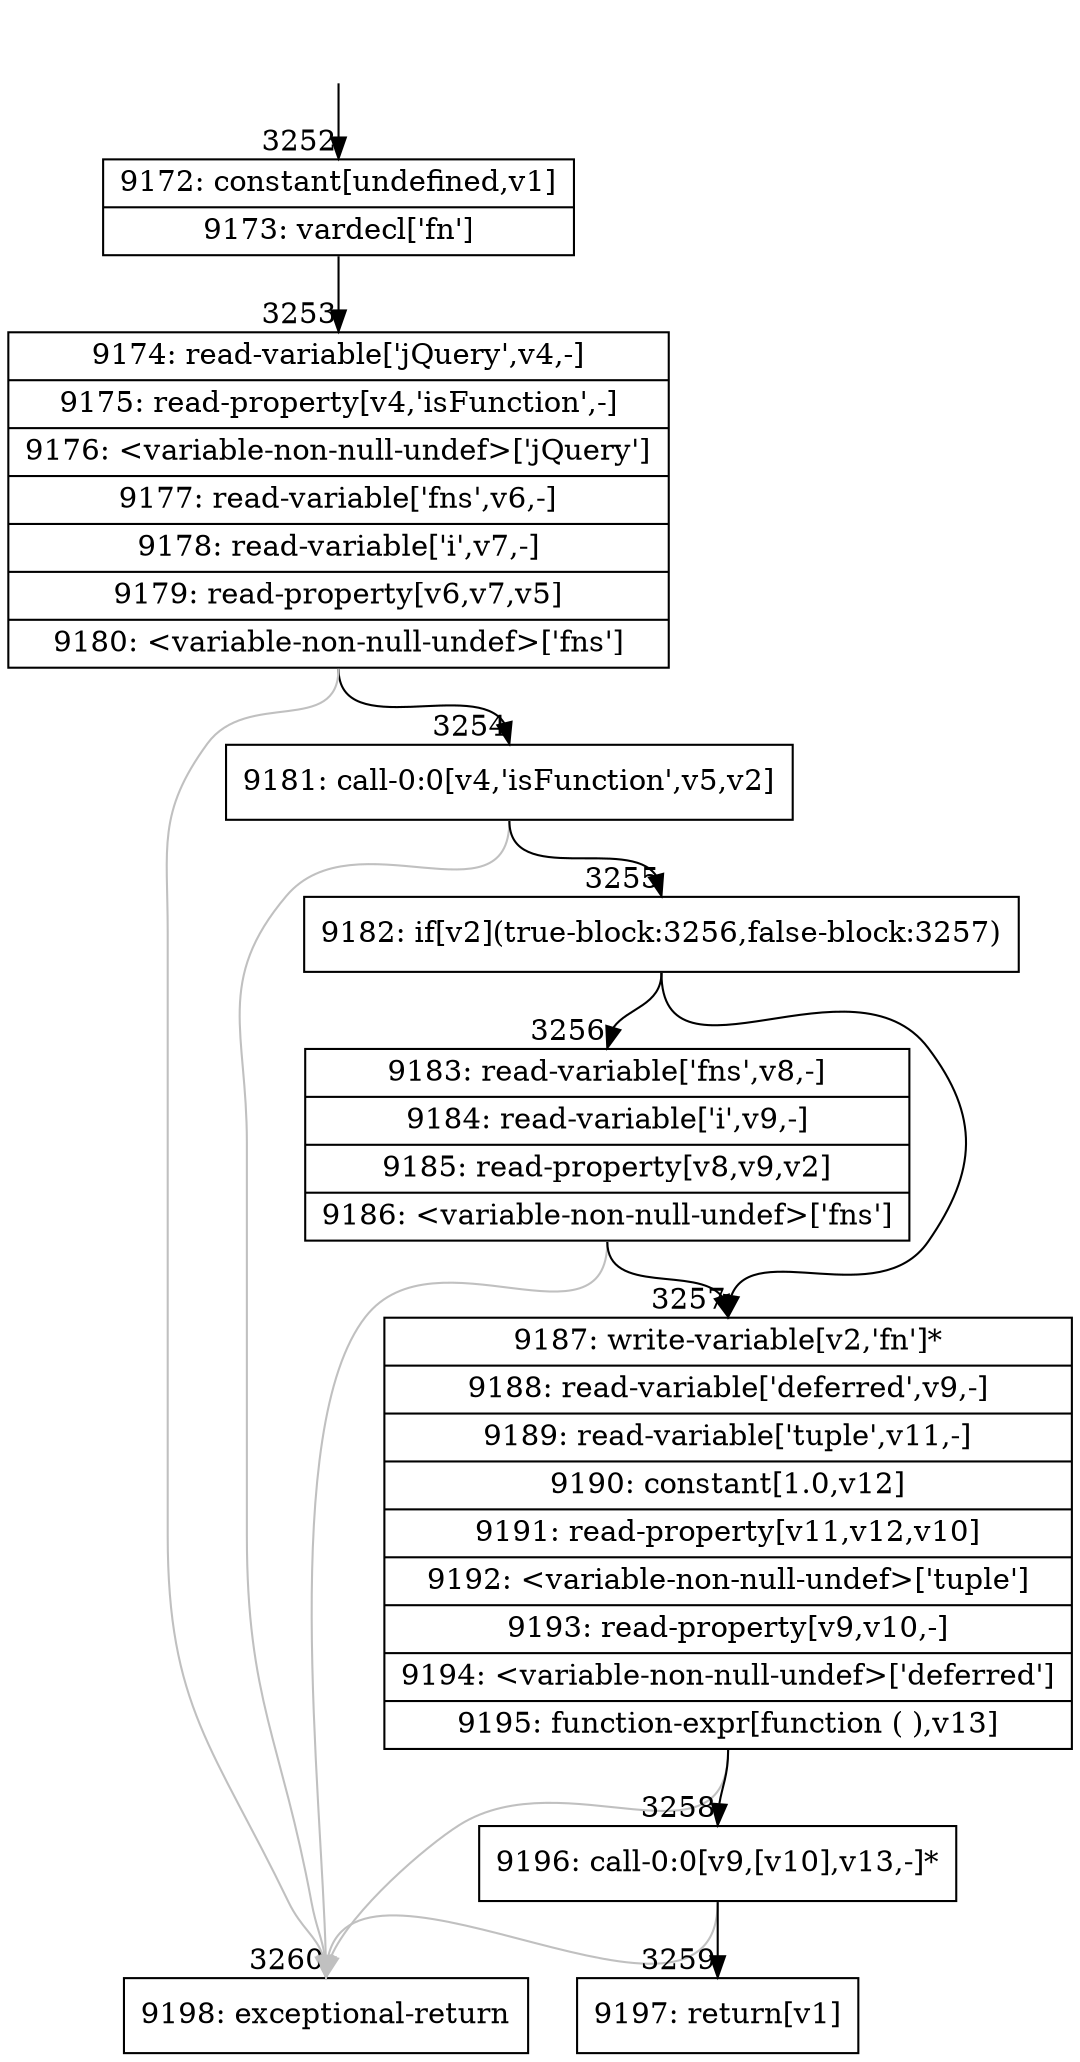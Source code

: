 digraph {
rankdir="TD"
BB_entry222[shape=none,label=""];
BB_entry222 -> BB3252 [tailport=s, headport=n, headlabel="    3252"]
BB3252 [shape=record label="{9172: constant[undefined,v1]|9173: vardecl['fn']}" ] 
BB3252 -> BB3253 [tailport=s, headport=n, headlabel="      3253"]
BB3253 [shape=record label="{9174: read-variable['jQuery',v4,-]|9175: read-property[v4,'isFunction',-]|9176: \<variable-non-null-undef\>['jQuery']|9177: read-variable['fns',v6,-]|9178: read-variable['i',v7,-]|9179: read-property[v6,v7,v5]|9180: \<variable-non-null-undef\>['fns']}" ] 
BB3253 -> BB3254 [tailport=s, headport=n, headlabel="      3254"]
BB3253 -> BB3260 [tailport=s, headport=n, color=gray, headlabel="      3260"]
BB3254 [shape=record label="{9181: call-0:0[v4,'isFunction',v5,v2]}" ] 
BB3254 -> BB3255 [tailport=s, headport=n, headlabel="      3255"]
BB3254 -> BB3260 [tailport=s, headport=n, color=gray]
BB3255 [shape=record label="{9182: if[v2](true-block:3256,false-block:3257)}" ] 
BB3255 -> BB3257 [tailport=s, headport=n, headlabel="      3257"]
BB3255 -> BB3256 [tailport=s, headport=n, headlabel="      3256"]
BB3256 [shape=record label="{9183: read-variable['fns',v8,-]|9184: read-variable['i',v9,-]|9185: read-property[v8,v9,v2]|9186: \<variable-non-null-undef\>['fns']}" ] 
BB3256 -> BB3257 [tailport=s, headport=n]
BB3256 -> BB3260 [tailport=s, headport=n, color=gray]
BB3257 [shape=record label="{9187: write-variable[v2,'fn']*|9188: read-variable['deferred',v9,-]|9189: read-variable['tuple',v11,-]|9190: constant[1.0,v12]|9191: read-property[v11,v12,v10]|9192: \<variable-non-null-undef\>['tuple']|9193: read-property[v9,v10,-]|9194: \<variable-non-null-undef\>['deferred']|9195: function-expr[function ( ),v13]}" ] 
BB3257 -> BB3258 [tailport=s, headport=n, headlabel="      3258"]
BB3257 -> BB3260 [tailport=s, headport=n, color=gray]
BB3258 [shape=record label="{9196: call-0:0[v9,[v10],v13,-]*}" ] 
BB3258 -> BB3259 [tailport=s, headport=n, headlabel="      3259"]
BB3258 -> BB3260 [tailport=s, headport=n, color=gray]
BB3259 [shape=record label="{9197: return[v1]}" ] 
BB3260 [shape=record label="{9198: exceptional-return}" ] 
}
